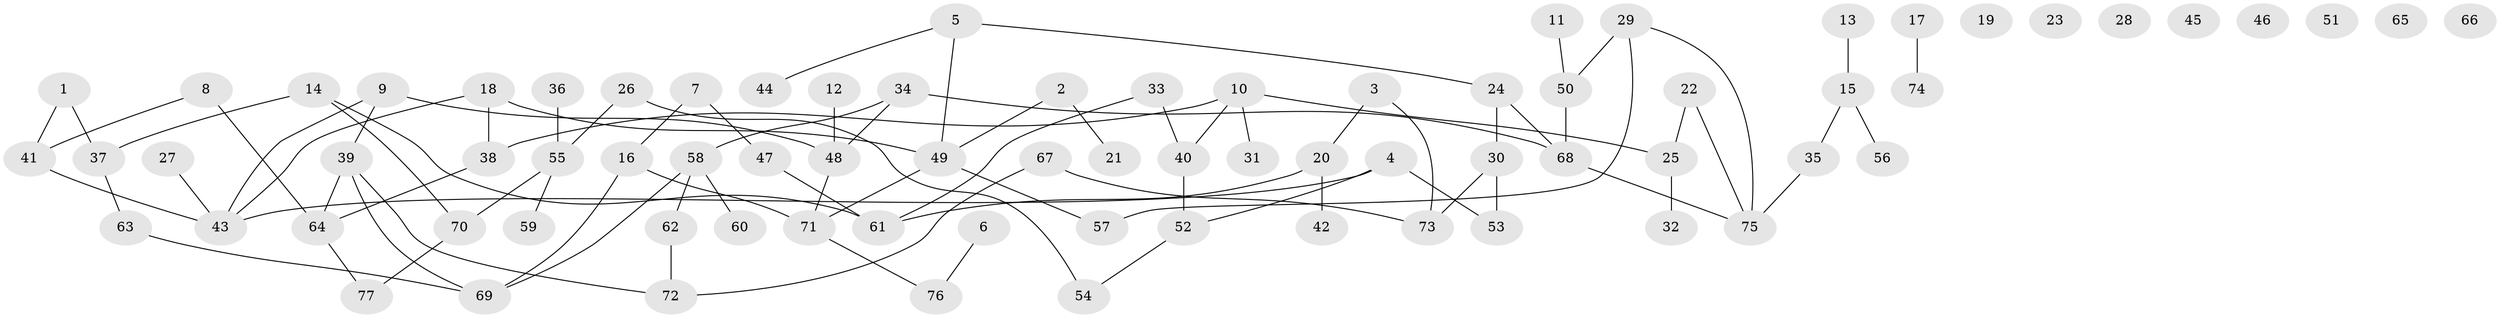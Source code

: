 // Generated by graph-tools (version 1.1) at 2025/25/03/09/25 03:25:20]
// undirected, 77 vertices, 86 edges
graph export_dot {
graph [start="1"]
  node [color=gray90,style=filled];
  1;
  2;
  3;
  4;
  5;
  6;
  7;
  8;
  9;
  10;
  11;
  12;
  13;
  14;
  15;
  16;
  17;
  18;
  19;
  20;
  21;
  22;
  23;
  24;
  25;
  26;
  27;
  28;
  29;
  30;
  31;
  32;
  33;
  34;
  35;
  36;
  37;
  38;
  39;
  40;
  41;
  42;
  43;
  44;
  45;
  46;
  47;
  48;
  49;
  50;
  51;
  52;
  53;
  54;
  55;
  56;
  57;
  58;
  59;
  60;
  61;
  62;
  63;
  64;
  65;
  66;
  67;
  68;
  69;
  70;
  71;
  72;
  73;
  74;
  75;
  76;
  77;
  1 -- 37;
  1 -- 41;
  2 -- 21;
  2 -- 49;
  3 -- 20;
  3 -- 73;
  4 -- 43;
  4 -- 52;
  4 -- 53;
  5 -- 24;
  5 -- 44;
  5 -- 49;
  6 -- 76;
  7 -- 16;
  7 -- 47;
  8 -- 41;
  8 -- 64;
  9 -- 39;
  9 -- 43;
  9 -- 48;
  10 -- 25;
  10 -- 31;
  10 -- 38;
  10 -- 40;
  11 -- 50;
  12 -- 48;
  13 -- 15;
  14 -- 37;
  14 -- 61;
  14 -- 70;
  15 -- 35;
  15 -- 56;
  16 -- 69;
  16 -- 71;
  17 -- 74;
  18 -- 38;
  18 -- 43;
  18 -- 49;
  20 -- 42;
  20 -- 61;
  22 -- 25;
  22 -- 75;
  24 -- 30;
  24 -- 68;
  25 -- 32;
  26 -- 54;
  26 -- 55;
  27 -- 43;
  29 -- 50;
  29 -- 57;
  29 -- 75;
  30 -- 53;
  30 -- 73;
  33 -- 40;
  33 -- 61;
  34 -- 48;
  34 -- 58;
  34 -- 68;
  35 -- 75;
  36 -- 55;
  37 -- 63;
  38 -- 64;
  39 -- 64;
  39 -- 69;
  39 -- 72;
  40 -- 52;
  41 -- 43;
  47 -- 61;
  48 -- 71;
  49 -- 57;
  49 -- 71;
  50 -- 68;
  52 -- 54;
  55 -- 59;
  55 -- 70;
  58 -- 60;
  58 -- 62;
  58 -- 69;
  62 -- 72;
  63 -- 69;
  64 -- 77;
  67 -- 72;
  67 -- 73;
  68 -- 75;
  70 -- 77;
  71 -- 76;
}
